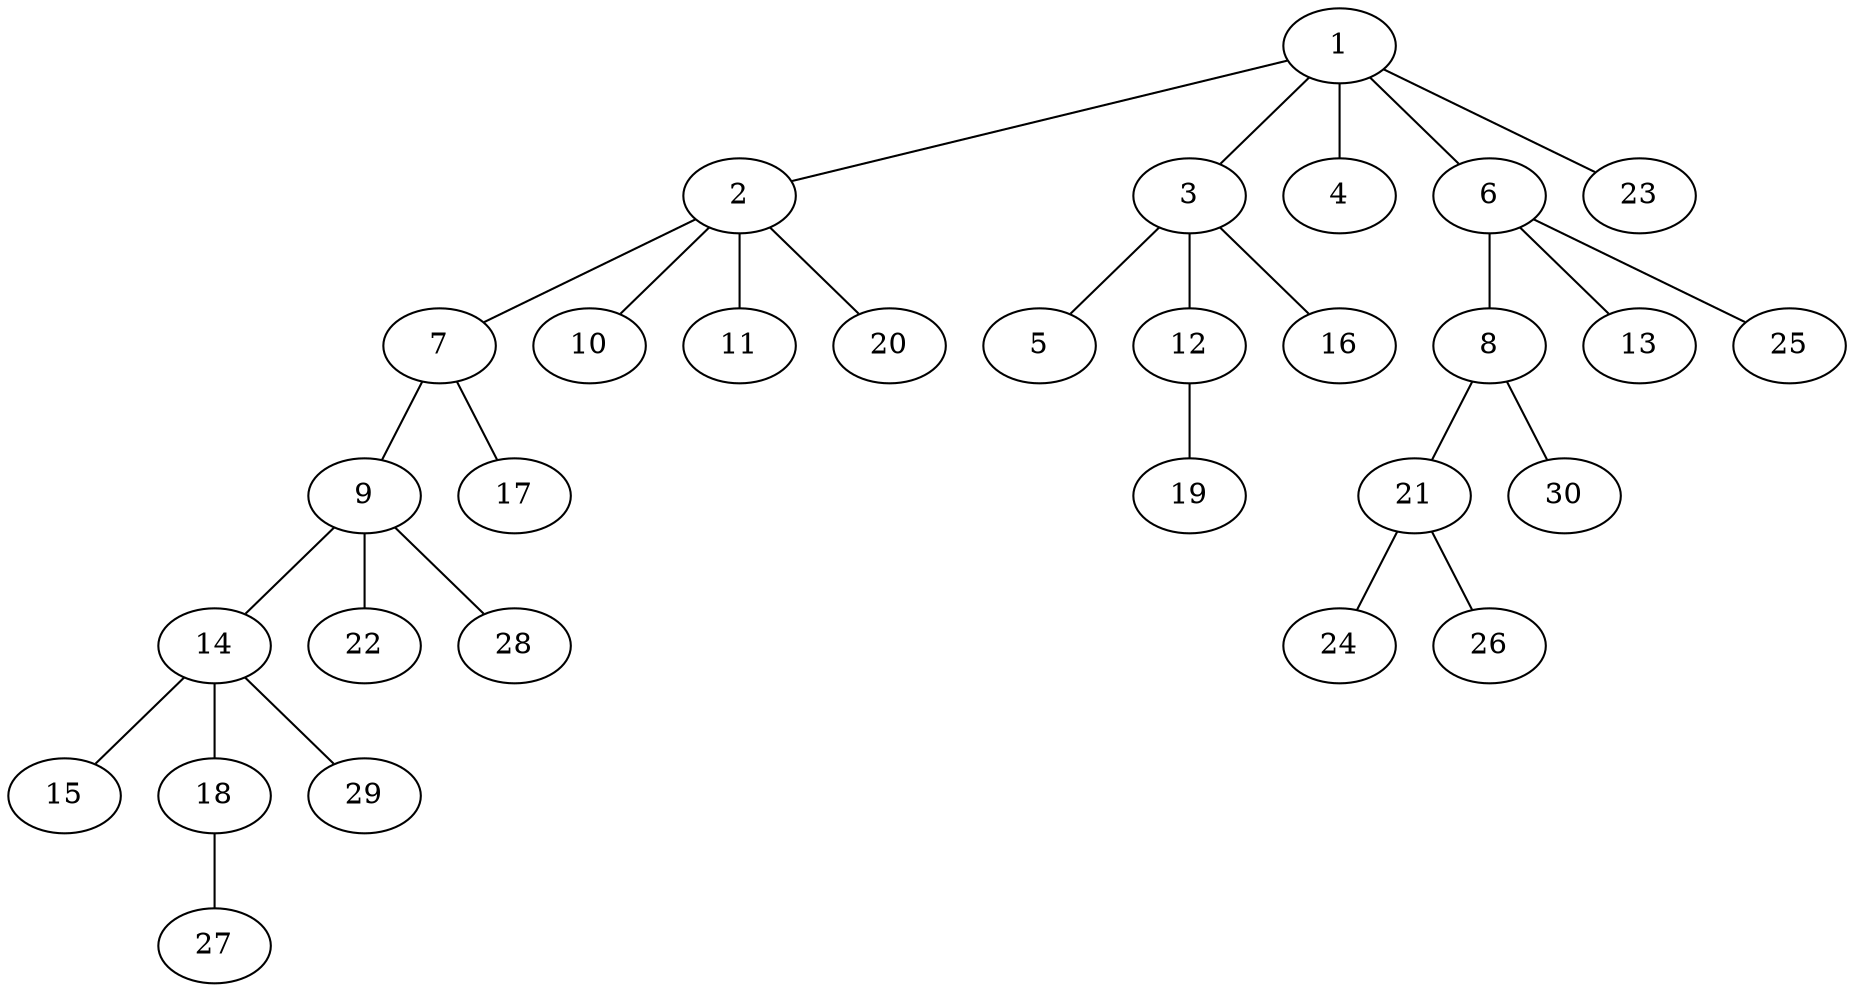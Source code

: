 graph graphname {1--2
1--3
1--4
1--6
1--23
2--7
2--10
2--11
2--20
3--5
3--12
3--16
6--8
6--13
6--25
7--9
7--17
8--21
8--30
9--14
9--22
9--28
12--19
14--15
14--18
14--29
18--27
21--24
21--26
}